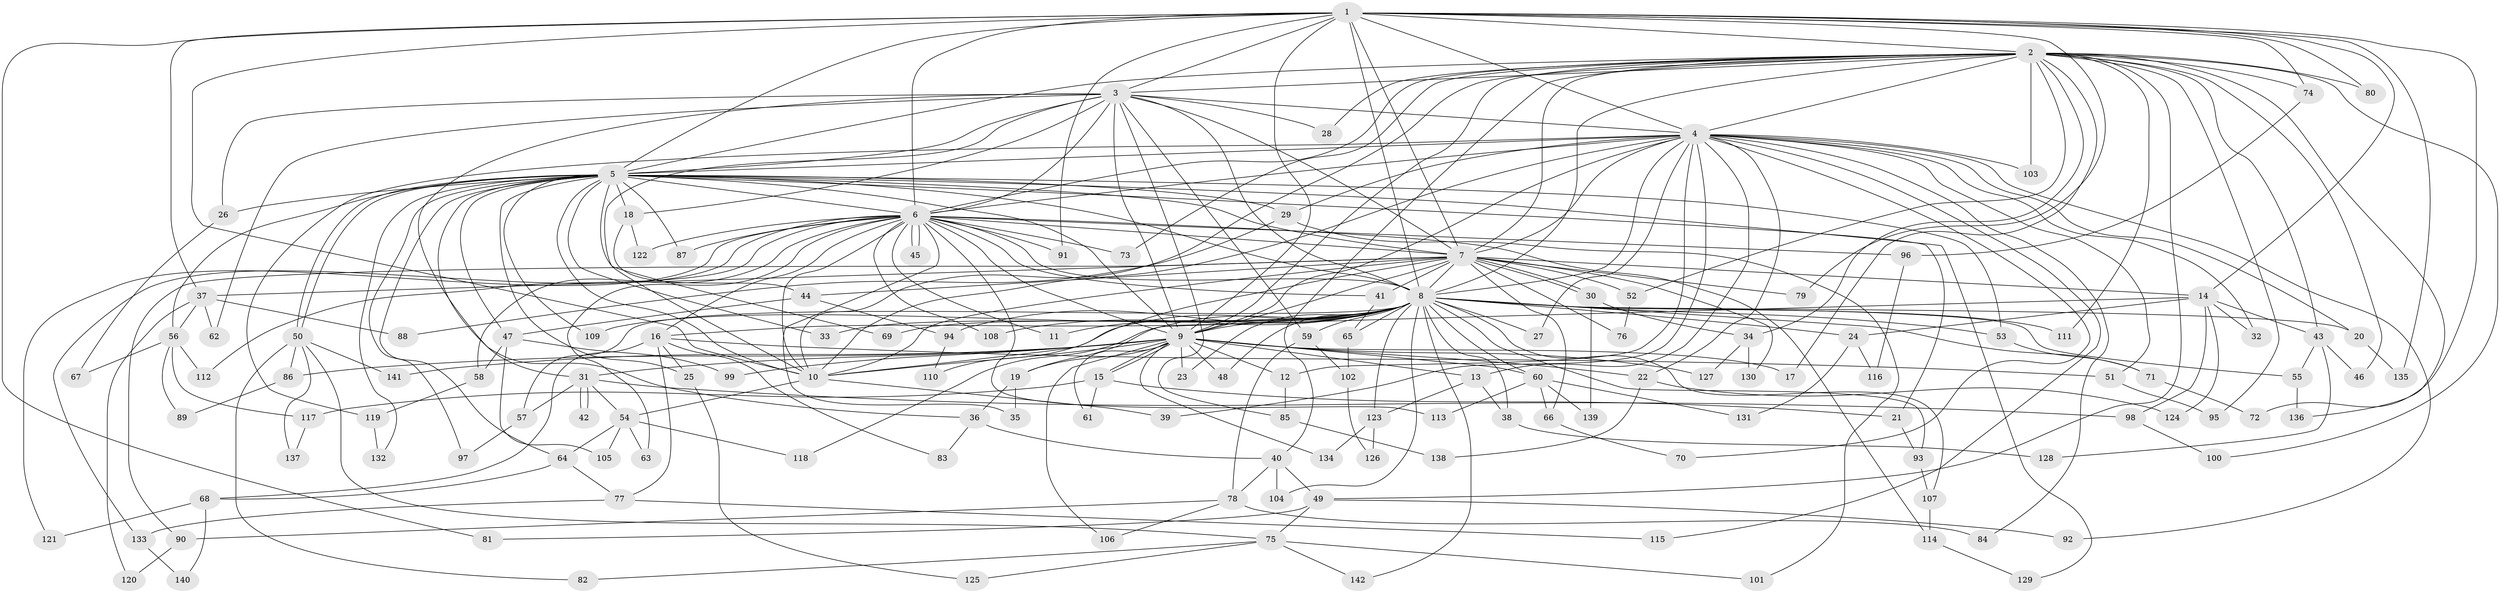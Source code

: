 // Generated by graph-tools (version 1.1) at 2025/35/03/09/25 02:35:13]
// undirected, 142 vertices, 309 edges
graph export_dot {
graph [start="1"]
  node [color=gray90,style=filled];
  1;
  2;
  3;
  4;
  5;
  6;
  7;
  8;
  9;
  10;
  11;
  12;
  13;
  14;
  15;
  16;
  17;
  18;
  19;
  20;
  21;
  22;
  23;
  24;
  25;
  26;
  27;
  28;
  29;
  30;
  31;
  32;
  33;
  34;
  35;
  36;
  37;
  38;
  39;
  40;
  41;
  42;
  43;
  44;
  45;
  46;
  47;
  48;
  49;
  50;
  51;
  52;
  53;
  54;
  55;
  56;
  57;
  58;
  59;
  60;
  61;
  62;
  63;
  64;
  65;
  66;
  67;
  68;
  69;
  70;
  71;
  72;
  73;
  74;
  75;
  76;
  77;
  78;
  79;
  80;
  81;
  82;
  83;
  84;
  85;
  86;
  87;
  88;
  89;
  90;
  91;
  92;
  93;
  94;
  95;
  96;
  97;
  98;
  99;
  100;
  101;
  102;
  103;
  104;
  105;
  106;
  107;
  108;
  109;
  110;
  111;
  112;
  113;
  114;
  115;
  116;
  117;
  118;
  119;
  120;
  121;
  122;
  123;
  124;
  125;
  126;
  127;
  128;
  129;
  130;
  131;
  132;
  133;
  134;
  135;
  136;
  137;
  138;
  139;
  140;
  141;
  142;
  1 -- 2;
  1 -- 3;
  1 -- 4;
  1 -- 5;
  1 -- 6;
  1 -- 7;
  1 -- 8;
  1 -- 9;
  1 -- 10;
  1 -- 14;
  1 -- 37;
  1 -- 72;
  1 -- 74;
  1 -- 79;
  1 -- 80;
  1 -- 81;
  1 -- 91;
  1 -- 135;
  2 -- 3;
  2 -- 4;
  2 -- 5;
  2 -- 6;
  2 -- 7;
  2 -- 8;
  2 -- 9;
  2 -- 10;
  2 -- 17;
  2 -- 28;
  2 -- 34;
  2 -- 40;
  2 -- 43;
  2 -- 46;
  2 -- 49;
  2 -- 52;
  2 -- 73;
  2 -- 74;
  2 -- 80;
  2 -- 95;
  2 -- 100;
  2 -- 103;
  2 -- 111;
  2 -- 136;
  3 -- 4;
  3 -- 5;
  3 -- 6;
  3 -- 7;
  3 -- 8;
  3 -- 9;
  3 -- 10;
  3 -- 18;
  3 -- 26;
  3 -- 28;
  3 -- 36;
  3 -- 59;
  3 -- 62;
  3 -- 85;
  4 -- 5;
  4 -- 6;
  4 -- 7;
  4 -- 8;
  4 -- 9;
  4 -- 10;
  4 -- 12;
  4 -- 13;
  4 -- 20;
  4 -- 22;
  4 -- 27;
  4 -- 29;
  4 -- 32;
  4 -- 39;
  4 -- 51;
  4 -- 70;
  4 -- 84;
  4 -- 92;
  4 -- 103;
  4 -- 115;
  4 -- 119;
  5 -- 6;
  5 -- 7;
  5 -- 8;
  5 -- 9;
  5 -- 10;
  5 -- 18;
  5 -- 21;
  5 -- 25;
  5 -- 26;
  5 -- 29;
  5 -- 31;
  5 -- 33;
  5 -- 47;
  5 -- 50;
  5 -- 50;
  5 -- 53;
  5 -- 56;
  5 -- 64;
  5 -- 69;
  5 -- 87;
  5 -- 97;
  5 -- 109;
  5 -- 129;
  5 -- 132;
  6 -- 7;
  6 -- 8;
  6 -- 9;
  6 -- 10;
  6 -- 11;
  6 -- 16;
  6 -- 35;
  6 -- 41;
  6 -- 45;
  6 -- 45;
  6 -- 58;
  6 -- 63;
  6 -- 73;
  6 -- 87;
  6 -- 91;
  6 -- 96;
  6 -- 108;
  6 -- 112;
  6 -- 113;
  6 -- 114;
  6 -- 121;
  6 -- 122;
  6 -- 133;
  7 -- 8;
  7 -- 9;
  7 -- 10;
  7 -- 14;
  7 -- 30;
  7 -- 30;
  7 -- 37;
  7 -- 41;
  7 -- 44;
  7 -- 52;
  7 -- 66;
  7 -- 76;
  7 -- 79;
  7 -- 90;
  7 -- 110;
  7 -- 130;
  8 -- 9;
  8 -- 10;
  8 -- 11;
  8 -- 16;
  8 -- 19;
  8 -- 20;
  8 -- 23;
  8 -- 24;
  8 -- 27;
  8 -- 33;
  8 -- 38;
  8 -- 48;
  8 -- 53;
  8 -- 55;
  8 -- 57;
  8 -- 59;
  8 -- 60;
  8 -- 65;
  8 -- 69;
  8 -- 71;
  8 -- 93;
  8 -- 94;
  8 -- 104;
  8 -- 107;
  8 -- 108;
  8 -- 109;
  8 -- 111;
  8 -- 123;
  8 -- 142;
  9 -- 10;
  9 -- 12;
  9 -- 13;
  9 -- 15;
  9 -- 15;
  9 -- 17;
  9 -- 19;
  9 -- 22;
  9 -- 23;
  9 -- 31;
  9 -- 48;
  9 -- 60;
  9 -- 61;
  9 -- 86;
  9 -- 99;
  9 -- 106;
  9 -- 127;
  9 -- 134;
  9 -- 141;
  10 -- 39;
  10 -- 54;
  12 -- 85;
  13 -- 38;
  13 -- 123;
  14 -- 24;
  14 -- 32;
  14 -- 43;
  14 -- 98;
  14 -- 118;
  14 -- 124;
  15 -- 21;
  15 -- 61;
  15 -- 117;
  16 -- 25;
  16 -- 51;
  16 -- 68;
  16 -- 77;
  16 -- 83;
  18 -- 44;
  18 -- 122;
  19 -- 35;
  19 -- 36;
  20 -- 135;
  21 -- 93;
  22 -- 124;
  22 -- 138;
  24 -- 116;
  24 -- 131;
  25 -- 125;
  26 -- 67;
  29 -- 88;
  29 -- 101;
  30 -- 34;
  30 -- 139;
  31 -- 42;
  31 -- 42;
  31 -- 54;
  31 -- 57;
  31 -- 98;
  34 -- 127;
  34 -- 130;
  36 -- 40;
  36 -- 83;
  37 -- 56;
  37 -- 62;
  37 -- 88;
  37 -- 120;
  38 -- 128;
  40 -- 49;
  40 -- 78;
  40 -- 104;
  41 -- 65;
  43 -- 46;
  43 -- 55;
  43 -- 128;
  44 -- 47;
  44 -- 94;
  47 -- 58;
  47 -- 99;
  47 -- 105;
  49 -- 75;
  49 -- 81;
  49 -- 92;
  50 -- 75;
  50 -- 82;
  50 -- 86;
  50 -- 137;
  50 -- 141;
  51 -- 95;
  52 -- 76;
  53 -- 71;
  54 -- 63;
  54 -- 64;
  54 -- 105;
  54 -- 118;
  55 -- 136;
  56 -- 67;
  56 -- 89;
  56 -- 112;
  56 -- 117;
  57 -- 97;
  58 -- 119;
  59 -- 78;
  59 -- 102;
  60 -- 66;
  60 -- 113;
  60 -- 131;
  60 -- 139;
  64 -- 68;
  64 -- 77;
  65 -- 102;
  66 -- 70;
  68 -- 121;
  68 -- 140;
  71 -- 72;
  74 -- 96;
  75 -- 82;
  75 -- 101;
  75 -- 125;
  75 -- 142;
  77 -- 115;
  77 -- 133;
  78 -- 84;
  78 -- 90;
  78 -- 106;
  85 -- 138;
  86 -- 89;
  90 -- 120;
  93 -- 107;
  94 -- 110;
  96 -- 116;
  98 -- 100;
  102 -- 126;
  107 -- 114;
  114 -- 129;
  117 -- 137;
  119 -- 132;
  123 -- 126;
  123 -- 134;
  133 -- 140;
}
